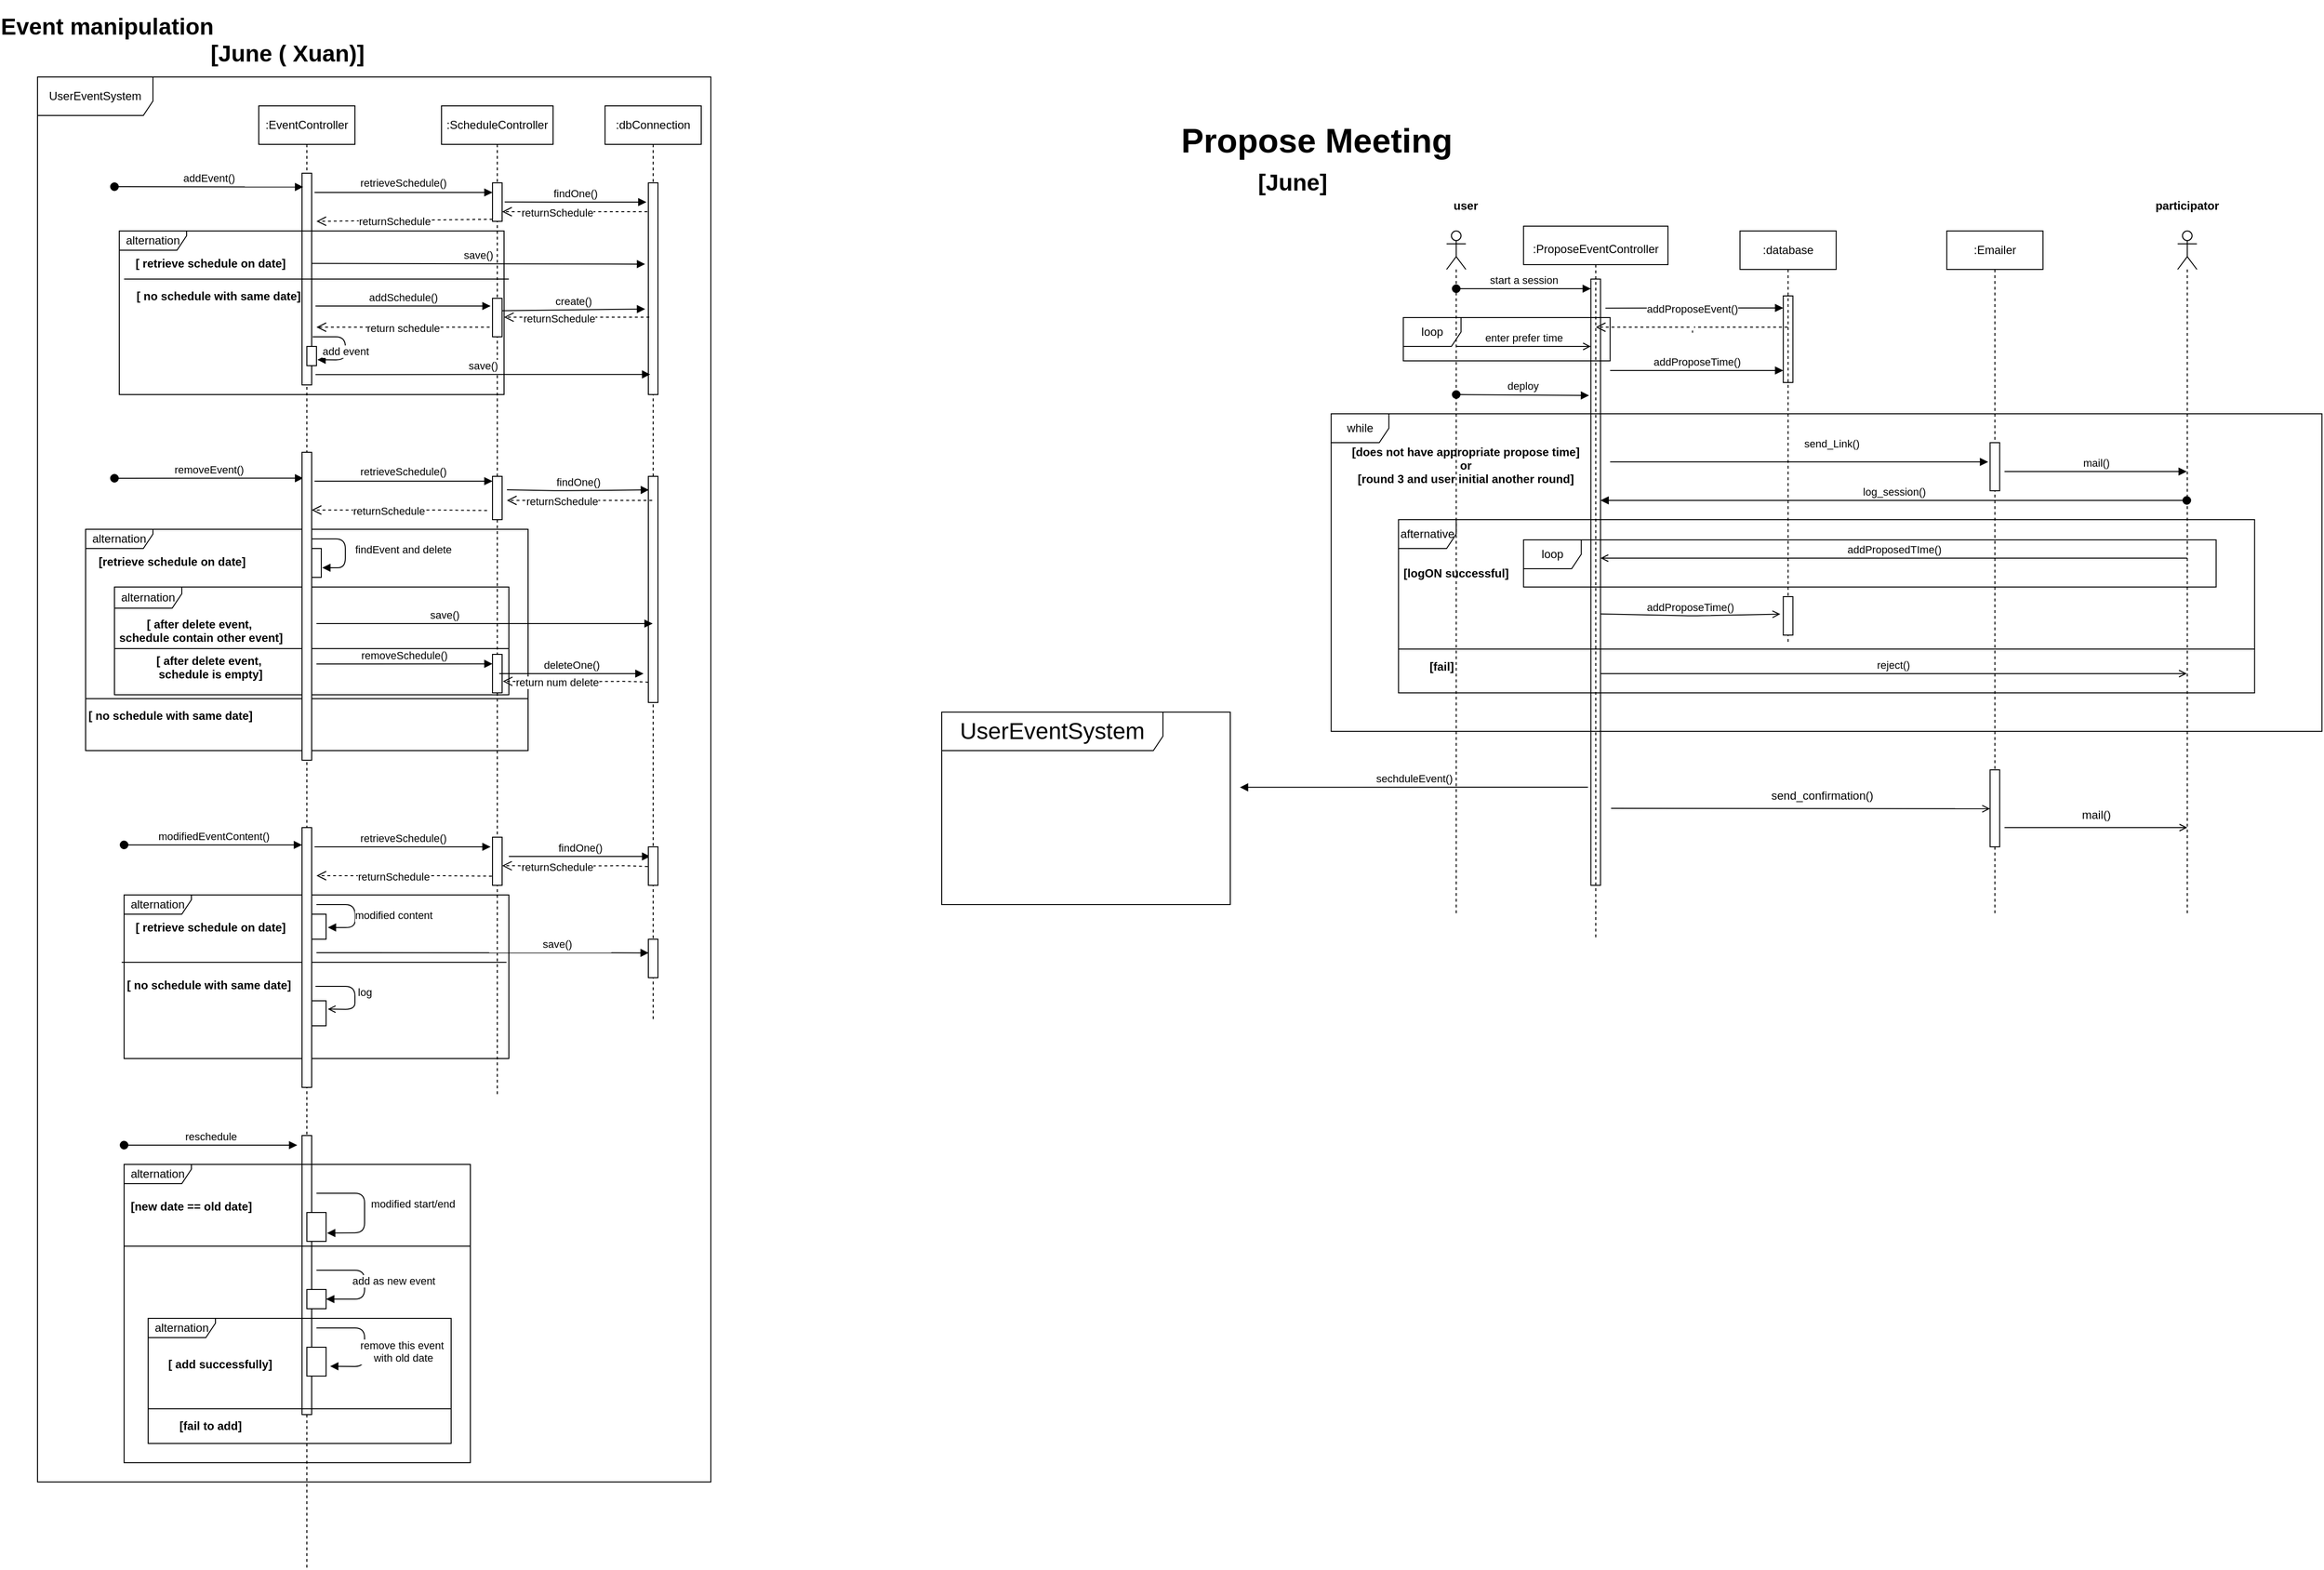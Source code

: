<mxfile version="14.9.8" type="device"><diagram id="vRYaawnqpa-Ab2CAVVtq" name="Page-1"><mxGraphModel dx="5256" dy="2560" grid="1" gridSize="10" guides="1" tooltips="1" connect="1" arrows="1" fold="1" page="1" pageScale="1" pageWidth="827" pageHeight="1169" math="0" shadow="0"><root><mxCell id="0"/><mxCell id="1" parent="0"/><mxCell id="K8rCvml9D4n6oPKHX0LT-89" value="" style="html=1;points=[];perimeter=orthogonalPerimeter;" vertex="1" parent="1"><mxGeometry x="1344.86" y="300" width="10" height="630" as="geometry"/></mxCell><mxCell id="K8rCvml9D4n6oPKHX0LT-7" value="alternation&lt;br&gt;" style="shape=umlFrame;whiteSpace=wrap;html=1;width=70;height=20;" vertex="1" parent="1"><mxGeometry x="-220" y="560" width="460" height="230" as="geometry"/></mxCell><mxCell id="K8rCvml9D4n6oPKHX0LT-93" value="loop" style="shape=umlFrame;whiteSpace=wrap;html=1;" vertex="1" parent="1"><mxGeometry x="1149.86" y="340" width="215" height="45" as="geometry"/></mxCell><mxCell id="K8rCvml9D4n6oPKHX0LT-11" value="alternation" style="shape=umlFrame;whiteSpace=wrap;html=1;width=70;height=22;" vertex="1" parent="1"><mxGeometry x="-190" y="620" width="410" height="112" as="geometry"/></mxCell><mxCell id="IyVmmObM457W0tRYh4Nv-1" value=":EventController" style="shape=umlLifeline;perimeter=lifelinePerimeter;whiteSpace=wrap;html=1;container=0;collapsible=0;recursiveResize=0;outlineConnect=0;" parent="1" vertex="1"><mxGeometry x="-40" y="120" width="100" height="1520" as="geometry"/></mxCell><mxCell id="IyVmmObM457W0tRYh4Nv-6" value="" style="html=1;points=[];perimeter=orthogonalPerimeter;" parent="1" vertex="1"><mxGeometry x="5" y="190" width="10" height="220" as="geometry"/></mxCell><mxCell id="K8rCvml9D4n6oPKHX0LT-31" value="alternation&lt;br&gt;" style="shape=umlFrame;whiteSpace=wrap;html=1;width=70;height=20;" vertex="1" parent="1"><mxGeometry x="-180" y="940" width="400" height="170" as="geometry"/></mxCell><mxCell id="K8rCvml9D4n6oPKHX0LT-67" value="UserEventSystem" style="shape=umlFrame;whiteSpace=wrap;html=1;width=120;height=40;" vertex="1" parent="1"><mxGeometry x="-270" y="90" width="700" height="1460" as="geometry"/></mxCell><mxCell id="IyVmmObM457W0tRYh4Nv-14" value="alternation&lt;br&gt;" style="shape=umlFrame;whiteSpace=wrap;html=1;width=70;height=20;" parent="1" vertex="1"><mxGeometry x="-185" y="250" width="400" height="170" as="geometry"/></mxCell><mxCell id="IyVmmObM457W0tRYh4Nv-2" value=":ScheduleController" style="shape=umlLifeline;perimeter=lifelinePerimeter;whiteSpace=wrap;html=1;container=1;collapsible=0;recursiveResize=0;outlineConnect=0;" parent="1" vertex="1"><mxGeometry x="150" y="120" width="116" height="1030" as="geometry"/></mxCell><mxCell id="IyVmmObM457W0tRYh4Nv-9" value="" style="html=1;points=[];perimeter=orthogonalPerimeter;" parent="IyVmmObM457W0tRYh4Nv-2" vertex="1"><mxGeometry x="53" y="80" width="10" height="40" as="geometry"/></mxCell><mxCell id="K8rCvml9D4n6oPKHX0LT-4" value="" style="html=1;points=[];perimeter=orthogonalPerimeter;" vertex="1" parent="IyVmmObM457W0tRYh4Nv-2"><mxGeometry x="53" y="385" width="10" height="45" as="geometry"/></mxCell><mxCell id="K8rCvml9D4n6oPKHX0LT-20" value="" style="html=1;points=[];perimeter=orthogonalPerimeter;" vertex="1" parent="IyVmmObM457W0tRYh4Nv-2"><mxGeometry x="53" y="570" width="10" height="40" as="geometry"/></mxCell><mxCell id="K8rCvml9D4n6oPKHX0LT-27" value="" style="html=1;points=[];perimeter=orthogonalPerimeter;" vertex="1" parent="IyVmmObM457W0tRYh4Nv-2"><mxGeometry x="53" y="760" width="10" height="50" as="geometry"/></mxCell><mxCell id="IyVmmObM457W0tRYh4Nv-3" value=":dbConnection" style="shape=umlLifeline;perimeter=lifelinePerimeter;whiteSpace=wrap;html=1;container=1;collapsible=0;recursiveResize=0;outlineConnect=0;" parent="1" vertex="1"><mxGeometry x="320" y="120" width="100" height="950" as="geometry"/></mxCell><mxCell id="IyVmmObM457W0tRYh4Nv-11" value="" style="html=1;points=[];perimeter=orthogonalPerimeter;" parent="IyVmmObM457W0tRYh4Nv-3" vertex="1"><mxGeometry x="45" y="80" width="10" height="220" as="geometry"/></mxCell><mxCell id="K8rCvml9D4n6oPKHX0LT-5" value="" style="html=1;points=[];perimeter=orthogonalPerimeter;" vertex="1" parent="IyVmmObM457W0tRYh4Nv-3"><mxGeometry x="45" y="385" width="10" height="235" as="geometry"/></mxCell><mxCell id="IyVmmObM457W0tRYh4Nv-5" value="addEvent()" style="html=1;verticalAlign=bottom;startArrow=oval;startFill=1;endArrow=block;startSize=8;entryX=0.12;entryY=0.065;entryDx=0;entryDy=0;entryPerimeter=0;" parent="1" target="IyVmmObM457W0tRYh4Nv-6" edge="1"><mxGeometry width="60" relative="1" as="geometry"><mxPoint x="-190" y="204" as="sourcePoint"/><mxPoint y="200" as="targetPoint"/></mxGeometry></mxCell><mxCell id="IyVmmObM457W0tRYh4Nv-7" value="" style="html=1;verticalAlign=bottom;endArrow=block;" parent="1" target="IyVmmObM457W0tRYh4Nv-9" edge="1"><mxGeometry width="80" relative="1" as="geometry"><mxPoint x="18" y="210" as="sourcePoint"/><mxPoint x="170" y="220" as="targetPoint"/><Array as="points"><mxPoint x="90" y="210"/><mxPoint x="120" y="210"/></Array></mxGeometry></mxCell><mxCell id="IyVmmObM457W0tRYh4Nv-8" value="retrieveSchedule()" style="edgeLabel;html=1;align=center;verticalAlign=middle;resizable=0;points=[];" parent="IyVmmObM457W0tRYh4Nv-7" vertex="1" connectable="0"><mxGeometry x="-0.273" y="1" relative="1" as="geometry"><mxPoint x="25" y="-9" as="offset"/></mxGeometry></mxCell><mxCell id="IyVmmObM457W0tRYh4Nv-10" value="findOne()" style="html=1;verticalAlign=bottom;endArrow=block;exitX=1.267;exitY=0.496;exitDx=0;exitDy=0;exitPerimeter=0;" parent="1" source="IyVmmObM457W0tRYh4Nv-9" edge="1"><mxGeometry width="80" relative="1" as="geometry"><mxPoint x="220" y="230" as="sourcePoint"/><mxPoint x="363" y="220" as="targetPoint"/><Array as="points"><mxPoint x="280" y="220"/></Array></mxGeometry></mxCell><mxCell id="Vuwj4JX360eJa5Unapso-1" value="" style="line;strokeWidth=1;fillColor=none;align=left;verticalAlign=middle;spacingTop=-1;spacingLeft=3;spacingRight=3;rotatable=0;labelPosition=right;points=[];portConstraint=eastwest;" parent="1" vertex="1"><mxGeometry x="-180" y="296" width="400" height="8" as="geometry"/></mxCell><mxCell id="Vuwj4JX360eJa5Unapso-2" value="[ retrieve schedule on date]" style="text;align=center;fontStyle=1;verticalAlign=middle;spacingLeft=3;spacingRight=3;strokeColor=none;rotatable=0;points=[[0,0.5],[1,0.5]];portConstraint=eastwest;" parent="1" vertex="1"><mxGeometry x="-130" y="270" width="80" height="26" as="geometry"/></mxCell><mxCell id="Vuwj4JX360eJa5Unapso-3" value="[ no schedule with same date] " style="text;align=center;fontStyle=1;verticalAlign=middle;spacingLeft=3;spacingRight=3;strokeColor=none;rotatable=0;points=[[0,0.5],[1,0.5]];portConstraint=eastwest;" parent="1" vertex="1"><mxGeometry x="-120" y="304" width="80" height="26" as="geometry"/></mxCell><mxCell id="Vuwj4JX360eJa5Unapso-5" value="save()" style="html=1;verticalAlign=bottom;endArrow=block;exitX=1;exitY=0.426;exitDx=0;exitDy=0;exitPerimeter=0;entryX=-0.333;entryY=0.384;entryDx=0;entryDy=0;entryPerimeter=0;" parent="1" edge="1" target="IyVmmObM457W0tRYh4Nv-11" source="IyVmmObM457W0tRYh4Nv-6"><mxGeometry width="80" relative="1" as="geometry"><mxPoint x="213" y="281" as="sourcePoint"/><mxPoint x="360" y="280" as="targetPoint"/></mxGeometry></mxCell><mxCell id="Vuwj4JX360eJa5Unapso-9" value="create()" style="html=1;verticalAlign=bottom;endArrow=block;exitX=1.04;exitY=0.323;exitDx=0;exitDy=0;exitPerimeter=0;entryX=-0.333;entryY=0.596;entryDx=0;entryDy=0;entryPerimeter=0;" parent="1" edge="1" target="IyVmmObM457W0tRYh4Nv-11" source="K8rCvml9D4n6oPKHX0LT-68"><mxGeometry width="80" relative="1" as="geometry"><mxPoint x="230" y="340" as="sourcePoint"/><mxPoint x="362" y="340" as="targetPoint"/></mxGeometry></mxCell><mxCell id="Vuwj4JX360eJa5Unapso-11" value="add event" style="html=1;verticalAlign=bottom;endArrow=block;entryX=1.1;entryY=0.692;entryDx=0;entryDy=0;entryPerimeter=0;" parent="1" edge="1" target="K8rCvml9D4n6oPKHX0LT-70"><mxGeometry x="0.33" width="80" relative="1" as="geometry"><mxPoint x="16" y="360" as="sourcePoint"/><mxPoint x="200" y="370" as="targetPoint"/><mxPoint as="offset"/><Array as="points"><mxPoint x="50" y="360"/><mxPoint x="50" y="384"/></Array></mxGeometry></mxCell><mxCell id="Vuwj4JX360eJa5Unapso-12" value="save()" style="html=1;verticalAlign=bottom;endArrow=block;entryX=0.2;entryY=0.905;entryDx=0;entryDy=0;entryPerimeter=0;exitX=1.4;exitY=0.951;exitDx=0;exitDy=0;exitPerimeter=0;" parent="1" target="IyVmmObM457W0tRYh4Nv-11" edge="1" source="IyVmmObM457W0tRYh4Nv-6"><mxGeometry width="80" relative="1" as="geometry"><mxPoint x="220" y="381" as="sourcePoint"/><mxPoint x="360" y="380" as="targetPoint"/></mxGeometry></mxCell><mxCell id="K8rCvml9D4n6oPKHX0LT-1" value="removeEvent()" style="html=1;verticalAlign=bottom;startArrow=oval;startFill=1;endArrow=block;startSize=8;entryX=0.12;entryY=0.084;entryDx=0;entryDy=0;entryPerimeter=0;" edge="1" parent="1" target="K8rCvml9D4n6oPKHX0LT-2"><mxGeometry width="60" relative="1" as="geometry"><mxPoint x="-190" y="507" as="sourcePoint"/><mxPoint x="-20" y="500" as="targetPoint"/></mxGeometry></mxCell><mxCell id="K8rCvml9D4n6oPKHX0LT-6" value="findOne()" style="html=1;verticalAlign=bottom;endArrow=block;entryX=0.067;entryY=0.06;entryDx=0;entryDy=0;entryPerimeter=0;" edge="1" parent="1" target="K8rCvml9D4n6oPKHX0LT-5"><mxGeometry width="80" relative="1" as="geometry"><mxPoint x="218" y="519" as="sourcePoint"/><mxPoint x="363" y="523" as="targetPoint"/><Array as="points"><mxPoint x="270" y="520"/></Array></mxGeometry></mxCell><mxCell id="K8rCvml9D4n6oPKHX0LT-8" value="" style="line;strokeWidth=1;fillColor=none;align=left;verticalAlign=middle;spacingTop=-1;spacingLeft=3;spacingRight=3;rotatable=0;labelPosition=right;points=[];portConstraint=eastwest;" vertex="1" parent="1"><mxGeometry x="-220" y="732" width="460" height="8" as="geometry"/></mxCell><mxCell id="K8rCvml9D4n6oPKHX0LT-9" value="[retrieve schedule on date]" style="text;align=center;fontStyle=1;verticalAlign=middle;spacingLeft=3;spacingRight=3;strokeColor=none;rotatable=0;points=[[0,0.5],[1,0.5]];portConstraint=eastwest;" vertex="1" parent="1"><mxGeometry x="-170" y="580" width="80" height="26" as="geometry"/></mxCell><mxCell id="K8rCvml9D4n6oPKHX0LT-10" value="[ no schedule with same date] " style="text;align=center;fontStyle=1;verticalAlign=middle;spacingLeft=3;spacingRight=3;strokeColor=none;rotatable=0;points=[[0,0.5],[1,0.5]];portConstraint=eastwest;" vertex="1" parent="1"><mxGeometry x="-170" y="740" width="80" height="26" as="geometry"/></mxCell><mxCell id="K8rCvml9D4n6oPKHX0LT-3" value="retrieveSchedule()" style="html=1;verticalAlign=bottom;endArrow=block;" edge="1" parent="1"><mxGeometry width="80" relative="1" as="geometry"><mxPoint x="18" y="890" as="sourcePoint"/><mxPoint x="201" y="890" as="targetPoint"/></mxGeometry></mxCell><mxCell id="K8rCvml9D4n6oPKHX0LT-12" value="" style="line;strokeWidth=1;fillColor=none;align=left;verticalAlign=middle;spacingTop=-1;spacingLeft=3;spacingRight=3;rotatable=0;labelPosition=right;points=[];portConstraint=eastwest;" vertex="1" parent="1"><mxGeometry x="-190" y="680" width="410" height="8" as="geometry"/></mxCell><mxCell id="K8rCvml9D4n6oPKHX0LT-13" value="[ after delete event, &#10;schedule contain other event]" style="text;align=center;fontStyle=1;verticalAlign=middle;spacingLeft=3;spacingRight=3;strokeColor=none;rotatable=0;points=[[0,0.5],[1,0.5]];portConstraint=eastwest;" vertex="1" parent="1"><mxGeometry x="-140" y="650" width="80" height="30" as="geometry"/></mxCell><mxCell id="K8rCvml9D4n6oPKHX0LT-15" value="" style="html=1;points=[];perimeter=orthogonalPerimeter;" vertex="1" parent="1"><mxGeometry x="10" y="580" width="15" height="30" as="geometry"/></mxCell><mxCell id="K8rCvml9D4n6oPKHX0LT-16" value="findEvent and delete" style="html=1;verticalAlign=bottom;endArrow=block;" edge="1" parent="1"><mxGeometry x="0.277" y="60" width="80" relative="1" as="geometry"><mxPoint x="10" y="570" as="sourcePoint"/><mxPoint x="26" y="600" as="targetPoint"/><Array as="points"><mxPoint x="50" y="570"/><mxPoint x="50" y="600"/></Array><mxPoint as="offset"/></mxGeometry></mxCell><mxCell id="K8rCvml9D4n6oPKHX0LT-19" value="save()" style="html=1;verticalAlign=bottom;endArrow=block;" edge="1" parent="1" target="IyVmmObM457W0tRYh4Nv-3"><mxGeometry x="-0.242" width="80" relative="1" as="geometry"><mxPoint x="20" y="658" as="sourcePoint"/><mxPoint x="100" y="660" as="targetPoint"/><mxPoint as="offset"/></mxGeometry></mxCell><mxCell id="K8rCvml9D4n6oPKHX0LT-21" value="[ after delete event, &#10;schedule is empty]" style="text;align=center;fontStyle=1;verticalAlign=middle;spacingLeft=3;spacingRight=3;strokeColor=none;rotatable=0;points=[[0,0.5],[1,0.5]];portConstraint=eastwest;" vertex="1" parent="1"><mxGeometry x="-130" y="688" width="80" height="30" as="geometry"/></mxCell><mxCell id="K8rCvml9D4n6oPKHX0LT-22" value="removeSchedule()" style="html=1;verticalAlign=bottom;endArrow=block;entryX=0;entryY=0.246;entryDx=0;entryDy=0;entryPerimeter=0;" edge="1" parent="1" target="K8rCvml9D4n6oPKHX0LT-20"><mxGeometry width="80" relative="1" as="geometry"><mxPoint x="20" y="700" as="sourcePoint"/><mxPoint x="190" y="700" as="targetPoint"/><Array as="points"><mxPoint x="50" y="700"/></Array></mxGeometry></mxCell><mxCell id="K8rCvml9D4n6oPKHX0LT-24" value="deleteOne()" style="html=1;verticalAlign=bottom;endArrow=block;" edge="1" parent="1"><mxGeometry width="80" relative="1" as="geometry"><mxPoint x="210" y="710" as="sourcePoint"/><mxPoint x="360" y="710" as="targetPoint"/></mxGeometry></mxCell><mxCell id="K8rCvml9D4n6oPKHX0LT-26" value="modifiedEventContent()" style="html=1;verticalAlign=bottom;startArrow=oval;startFill=1;endArrow=block;startSize=8;" edge="1" parent="1"><mxGeometry width="60" relative="1" as="geometry"><mxPoint x="-180" y="888" as="sourcePoint"/><mxPoint x="5" y="888" as="targetPoint"/></mxGeometry></mxCell><mxCell id="K8rCvml9D4n6oPKHX0LT-30" value="findOne()" style="html=1;verticalAlign=bottom;endArrow=block;" edge="1" parent="1"><mxGeometry width="80" relative="1" as="geometry"><mxPoint x="220" y="900" as="sourcePoint"/><mxPoint x="367" y="900" as="targetPoint"/></mxGeometry></mxCell><mxCell id="K8rCvml9D4n6oPKHX0LT-33" value="[ retrieve schedule on date]" style="text;align=center;fontStyle=1;verticalAlign=middle;spacingLeft=3;spacingRight=3;strokeColor=none;rotatable=0;points=[[0,0.5],[1,0.5]];portConstraint=eastwest;" vertex="1" parent="1"><mxGeometry x="-130" y="960" width="80" height="26" as="geometry"/></mxCell><mxCell id="K8rCvml9D4n6oPKHX0LT-35" value="[ no schedule with same date] " style="text;align=center;fontStyle=1;verticalAlign=middle;spacingLeft=3;spacingRight=3;strokeColor=none;rotatable=0;points=[[0,0.5],[1,0.5]];portConstraint=eastwest;" vertex="1" parent="1"><mxGeometry x="-130" y="1020" width="80" height="26" as="geometry"/></mxCell><mxCell id="K8rCvml9D4n6oPKHX0LT-36" value="" style="line;strokeWidth=1;fillColor=none;align=left;verticalAlign=middle;spacingTop=-1;spacingLeft=3;spacingRight=3;rotatable=0;labelPosition=right;points=[];portConstraint=eastwest;" vertex="1" parent="1"><mxGeometry x="-182.5" y="1006" width="400" height="8" as="geometry"/></mxCell><mxCell id="K8rCvml9D4n6oPKHX0LT-37" value="" style="html=1;points=[];perimeter=orthogonalPerimeter;" vertex="1" parent="1"><mxGeometry x="10" y="960" width="20" height="26" as="geometry"/></mxCell><mxCell id="K8rCvml9D4n6oPKHX0LT-38" value="modified content" style="html=1;verticalAlign=bottom;endArrow=block;entryX=1.09;entryY=0.531;entryDx=0;entryDy=0;entryPerimeter=0;" edge="1" parent="1" target="K8rCvml9D4n6oPKHX0LT-37"><mxGeometry x="0.301" y="40" width="80" relative="1" as="geometry"><mxPoint x="20" y="950" as="sourcePoint"/><mxPoint x="70" y="960" as="targetPoint"/><Array as="points"><mxPoint x="60" y="950"/><mxPoint x="60" y="974"/></Array><mxPoint as="offset"/></mxGeometry></mxCell><mxCell id="K8rCvml9D4n6oPKHX0LT-39" value="" style="html=1;points=[];perimeter=orthogonalPerimeter;" vertex="1" parent="1"><mxGeometry x="365" y="890" width="10" height="40" as="geometry"/></mxCell><mxCell id="K8rCvml9D4n6oPKHX0LT-40" value="save()" style="html=1;verticalAlign=bottom;endArrow=block;entryX=0.04;entryY=0.355;entryDx=0;entryDy=0;entryPerimeter=0;" edge="1" parent="1" target="K8rCvml9D4n6oPKHX0LT-41"><mxGeometry x="0.448" width="80" relative="1" as="geometry"><mxPoint x="20" y="1000" as="sourcePoint"/><mxPoint x="360" y="1000" as="targetPoint"/><mxPoint as="offset"/></mxGeometry></mxCell><mxCell id="K8rCvml9D4n6oPKHX0LT-41" value="" style="html=1;points=[];perimeter=orthogonalPerimeter;" vertex="1" parent="1"><mxGeometry x="365" y="986" width="10" height="40" as="geometry"/></mxCell><mxCell id="K8rCvml9D4n6oPKHX0LT-42" value="" style="html=1;points=[];perimeter=orthogonalPerimeter;" vertex="1" parent="1"><mxGeometry x="10" y="1050" width="20" height="26" as="geometry"/></mxCell><mxCell id="K8rCvml9D4n6oPKHX0LT-45" value="log" style="html=1;verticalAlign=bottom;endArrow=open;entryX=1.09;entryY=0.331;entryDx=0;entryDy=0;entryPerimeter=0;endFill=0;" edge="1" parent="1" target="K8rCvml9D4n6oPKHX0LT-42"><mxGeometry x="0.202" y="10" width="80" relative="1" as="geometry"><mxPoint x="19" y="1035" as="sourcePoint"/><mxPoint x="41.8" y="983.806" as="targetPoint"/><Array as="points"><mxPoint x="60" y="1035"/><mxPoint x="60" y="1059"/></Array><mxPoint as="offset"/></mxGeometry></mxCell><mxCell id="Vuwj4JX360eJa5Unapso-8" value="addSchedule()" style="html=1;verticalAlign=bottom;endArrow=block;" parent="1" edge="1"><mxGeometry x="-40" y="120" width="80" as="geometry"><mxPoint x="19" y="328" as="sourcePoint"/><mxPoint x="201" y="328" as="targetPoint"/></mxGeometry></mxCell><mxCell id="K8rCvml9D4n6oPKHX0LT-2" value="" style="html=1;points=[];perimeter=orthogonalPerimeter;" vertex="1" parent="1"><mxGeometry x="5" y="480" width="10" height="320" as="geometry"/></mxCell><mxCell id="K8rCvml9D4n6oPKHX0LT-25" value="" style="html=1;points=[];perimeter=orthogonalPerimeter;" vertex="1" parent="1"><mxGeometry x="5" y="870" width="10" height="270" as="geometry"/></mxCell><mxCell id="K8rCvml9D4n6oPKHX0LT-48" value="reschedule" style="html=1;verticalAlign=bottom;startArrow=oval;startFill=1;endArrow=block;startSize=8;" edge="1" parent="1"><mxGeometry width="60" relative="1" as="geometry"><mxPoint x="-180" y="1200" as="sourcePoint"/><mxPoint y="1200" as="targetPoint"/></mxGeometry></mxCell><mxCell id="K8rCvml9D4n6oPKHX0LT-49" value="" style="html=1;points=[];perimeter=orthogonalPerimeter;" vertex="1" parent="1"><mxGeometry x="5" y="1190" width="10" height="290" as="geometry"/></mxCell><mxCell id="K8rCvml9D4n6oPKHX0LT-50" value="alternation&lt;br&gt;" style="shape=umlFrame;whiteSpace=wrap;html=1;width=70;height=20;" vertex="1" parent="1"><mxGeometry x="-180" y="1220" width="360" height="310" as="geometry"/></mxCell><mxCell id="K8rCvml9D4n6oPKHX0LT-51" value="[new date == old date]" style="text;align=center;fontStyle=1;verticalAlign=middle;spacingLeft=3;spacingRight=3;strokeColor=none;rotatable=0;points=[[0,0.5],[1,0.5]];portConstraint=eastwest;" vertex="1" parent="1"><mxGeometry x="-150" y="1250" width="80" height="26" as="geometry"/></mxCell><mxCell id="K8rCvml9D4n6oPKHX0LT-52" value="" style="line;strokeWidth=1;fillColor=none;align=left;verticalAlign=middle;spacingTop=-1;spacingLeft=3;spacingRight=3;rotatable=0;labelPosition=right;points=[];portConstraint=eastwest;" vertex="1" parent="1"><mxGeometry x="-180" y="1301" width="360" height="8" as="geometry"/></mxCell><mxCell id="K8rCvml9D4n6oPKHX0LT-53" value="" style="html=1;points=[];perimeter=orthogonalPerimeter;" vertex="1" parent="1"><mxGeometry x="10" y="1270" width="20" height="30" as="geometry"/></mxCell><mxCell id="K8rCvml9D4n6oPKHX0LT-54" value="modified start/end" style="html=1;verticalAlign=bottom;endArrow=block;entryX=1.05;entryY=0.713;entryDx=0;entryDy=0;entryPerimeter=0;" edge="1" parent="1" target="K8rCvml9D4n6oPKHX0LT-53"><mxGeometry x="0.077" y="50" width="80" relative="1" as="geometry"><mxPoint x="20" y="1250" as="sourcePoint"/><mxPoint x="100" y="1250" as="targetPoint"/><Array as="points"><mxPoint x="70" y="1250"/><mxPoint x="70" y="1291"/></Array><mxPoint as="offset"/></mxGeometry></mxCell><mxCell id="K8rCvml9D4n6oPKHX0LT-55" value="" style="html=1;points=[];perimeter=orthogonalPerimeter;" vertex="1" parent="1"><mxGeometry x="10" y="1350" width="20" height="20" as="geometry"/></mxCell><mxCell id="K8rCvml9D4n6oPKHX0LT-56" value="add as new event" style="html=1;verticalAlign=bottom;endArrow=block;entryX=1;entryY=0.5;entryDx=0;entryDy=0;entryPerimeter=0;" edge="1" parent="1" target="K8rCvml9D4n6oPKHX0LT-55"><mxGeometry x="0.167" y="30" width="80" relative="1" as="geometry"><mxPoint x="20" y="1330" as="sourcePoint"/><mxPoint x="100" y="1330" as="targetPoint"/><Array as="points"><mxPoint x="70" y="1330"/><mxPoint x="70" y="1360"/></Array><mxPoint as="offset"/></mxGeometry></mxCell><mxCell id="K8rCvml9D4n6oPKHX0LT-57" value="alternation" style="shape=umlFrame;whiteSpace=wrap;html=1;width=70;height=20;" vertex="1" parent="1"><mxGeometry x="-155" y="1380" width="315" height="130" as="geometry"/></mxCell><mxCell id="K8rCvml9D4n6oPKHX0LT-58" value="" style="html=1;points=[];perimeter=orthogonalPerimeter;" vertex="1" parent="1"><mxGeometry x="10" y="1410" width="20" height="30" as="geometry"/></mxCell><mxCell id="K8rCvml9D4n6oPKHX0LT-59" value="remove this event&amp;nbsp;&lt;br&gt;with old date" style="html=1;verticalAlign=bottom;endArrow=block;entryX=1.21;entryY=0.66;entryDx=0;entryDy=0;entryPerimeter=0;" edge="1" parent="1" target="K8rCvml9D4n6oPKHX0LT-58"><mxGeometry x="0.428" y="40" width="80" relative="1" as="geometry"><mxPoint x="20" y="1390" as="sourcePoint"/><mxPoint x="100" y="1390" as="targetPoint"/><Array as="points"><mxPoint x="70" y="1390"/><mxPoint x="70" y="1430"/></Array><mxPoint x="40" y="-40" as="offset"/></mxGeometry></mxCell><mxCell id="K8rCvml9D4n6oPKHX0LT-63" value="" style="line;strokeWidth=1;fillColor=none;align=left;verticalAlign=middle;spacingTop=-1;spacingLeft=3;spacingRight=3;rotatable=0;labelPosition=right;points=[];portConstraint=eastwest;" vertex="1" parent="1"><mxGeometry x="-155" y="1470" width="315" height="8" as="geometry"/></mxCell><mxCell id="K8rCvml9D4n6oPKHX0LT-65" value="[ add successfully]" style="text;align=center;fontStyle=1;verticalAlign=middle;spacingLeft=3;spacingRight=3;strokeColor=none;rotatable=0;points=[[0,0.5],[1,0.5]];portConstraint=eastwest;" vertex="1" parent="1"><mxGeometry x="-120" y="1414" width="80" height="26" as="geometry"/></mxCell><mxCell id="K8rCvml9D4n6oPKHX0LT-66" value="[fail to add]" style="text;align=center;fontStyle=1;verticalAlign=middle;spacingLeft=3;spacingRight=3;strokeColor=none;rotatable=0;points=[[0,0.5],[1,0.5]];portConstraint=eastwest;" vertex="1" parent="1"><mxGeometry x="-130" y="1478" width="80" height="26" as="geometry"/></mxCell><mxCell id="K8rCvml9D4n6oPKHX0LT-68" value="" style="html=1;points=[];perimeter=orthogonalPerimeter;" vertex="1" parent="1"><mxGeometry x="203" y="320" width="10" height="40" as="geometry"/></mxCell><mxCell id="K8rCvml9D4n6oPKHX0LT-69" value="returnSchedule" style="html=1;verticalAlign=bottom;endArrow=open;dashed=1;endSize=8;exitX=0;exitY=0.946;exitDx=0;exitDy=0;exitPerimeter=0;" edge="1" parent="1" source="IyVmmObM457W0tRYh4Nv-9"><mxGeometry x="0.122" y="10" relative="1" as="geometry"><mxPoint x="100" y="230" as="sourcePoint"/><mxPoint x="20" y="240" as="targetPoint"/><mxPoint as="offset"/></mxGeometry></mxCell><mxCell id="K8rCvml9D4n6oPKHX0LT-70" value="" style="html=1;points=[];perimeter=orthogonalPerimeter;" vertex="1" parent="1"><mxGeometry x="10" y="370" width="10" height="20" as="geometry"/></mxCell><mxCell id="K8rCvml9D4n6oPKHX0LT-72" value="return schedule" style="html=1;verticalAlign=bottom;endArrow=open;dashed=1;endSize=8;" edge="1" parent="1"><mxGeometry y="10" relative="1" as="geometry"><mxPoint x="200" y="350" as="sourcePoint"/><mxPoint x="20" y="350" as="targetPoint"/><mxPoint as="offset"/></mxGeometry></mxCell><mxCell id="K8rCvml9D4n6oPKHX0LT-73" value="" style="html=1;verticalAlign=bottom;endArrow=block;" edge="1" parent="1"><mxGeometry width="80" relative="1" as="geometry"><mxPoint x="18" y="510" as="sourcePoint"/><mxPoint x="203" y="510" as="targetPoint"/><Array as="points"/></mxGeometry></mxCell><mxCell id="K8rCvml9D4n6oPKHX0LT-74" value="retrieveSchedule()" style="edgeLabel;html=1;align=center;verticalAlign=middle;resizable=0;points=[];" vertex="1" connectable="0" parent="K8rCvml9D4n6oPKHX0LT-73"><mxGeometry x="-0.273" y="1" relative="1" as="geometry"><mxPoint x="25" y="-9" as="offset"/></mxGeometry></mxCell><mxCell id="K8rCvml9D4n6oPKHX0LT-75" value="returnSchedule" style="html=1;verticalAlign=bottom;endArrow=open;dashed=1;endSize=8;exitX=-0.067;exitY=0.683;exitDx=0;exitDy=0;exitPerimeter=0;" edge="1" parent="1"><mxGeometry x="0.122" y="10" relative="1" as="geometry"><mxPoint x="197.33" y="540.49" as="sourcePoint"/><mxPoint x="15.0" y="540.0" as="targetPoint"/><Array as="points"><mxPoint x="145" y="540"/></Array><mxPoint as="offset"/></mxGeometry></mxCell><mxCell id="K8rCvml9D4n6oPKHX0LT-76" value="returnSchedule" style="html=1;verticalAlign=bottom;endArrow=open;dashed=1;endSize=8;exitX=-0.067;exitY=0.683;exitDx=0;exitDy=0;exitPerimeter=0;" edge="1" parent="1"><mxGeometry x="0.122" y="10" relative="1" as="geometry"><mxPoint x="202.33" y="920.49" as="sourcePoint"/><mxPoint x="20.0" y="920" as="targetPoint"/><Array as="points"><mxPoint x="150" y="920"/></Array><mxPoint as="offset"/></mxGeometry></mxCell><mxCell id="K8rCvml9D4n6oPKHX0LT-78" value="returnSchedule" style="html=1;verticalAlign=bottom;endArrow=open;dashed=1;endSize=8;exitX=-0.067;exitY=0.513;exitDx=0;exitDy=0;exitPerimeter=0;" edge="1" parent="1" source="K8rCvml9D4n6oPKHX0LT-39"><mxGeometry x="0.246" y="10" relative="1" as="geometry"><mxPoint x="360" y="910" as="sourcePoint"/><mxPoint x="213" y="909.58" as="targetPoint"/><Array as="points"><mxPoint x="343" y="909.58"/><mxPoint x="280" y="910"/></Array><mxPoint as="offset"/></mxGeometry></mxCell><mxCell id="K8rCvml9D4n6oPKHX0LT-79" value="returnSchedule" style="html=1;verticalAlign=bottom;endArrow=open;dashed=1;endSize=8;" edge="1" parent="1"><mxGeometry x="0.246" y="10" relative="1" as="geometry"><mxPoint x="369" y="530" as="sourcePoint"/><mxPoint x="218" y="530" as="targetPoint"/><Array as="points"><mxPoint x="285" y="530"/></Array><mxPoint as="offset"/></mxGeometry></mxCell><mxCell id="K8rCvml9D4n6oPKHX0LT-81" value="returnSchedule" style="html=1;verticalAlign=bottom;endArrow=open;dashed=1;endSize=8;" edge="1" parent="1"><mxGeometry x="0.246" y="10" relative="1" as="geometry"><mxPoint x="364" y="230" as="sourcePoint"/><mxPoint x="213" y="230" as="targetPoint"/><Array as="points"><mxPoint x="280" y="230"/></Array><mxPoint as="offset"/></mxGeometry></mxCell><mxCell id="K8rCvml9D4n6oPKHX0LT-82" value="returnSchedule" style="html=1;verticalAlign=bottom;endArrow=open;dashed=1;endSize=8;" edge="1" parent="1"><mxGeometry x="0.246" y="10" relative="1" as="geometry"><mxPoint x="366" y="339.58" as="sourcePoint"/><mxPoint x="215" y="339.58" as="targetPoint"/><Array as="points"><mxPoint x="282" y="339.58"/></Array><mxPoint as="offset"/></mxGeometry></mxCell><mxCell id="K8rCvml9D4n6oPKHX0LT-83" value="return num delete" style="html=1;verticalAlign=bottom;endArrow=open;dashed=1;endSize=8;exitX=-0.067;exitY=0.513;exitDx=0;exitDy=0;exitPerimeter=0;" edge="1" parent="1"><mxGeometry x="0.246" y="10" relative="1" as="geometry"><mxPoint x="365.0" y="718.94" as="sourcePoint"/><mxPoint x="213.67" y="718.0" as="targetPoint"/><Array as="points"><mxPoint x="343.67" y="718"/><mxPoint x="280.67" y="718.42"/></Array><mxPoint as="offset"/></mxGeometry></mxCell><mxCell id="K8rCvml9D4n6oPKHX0LT-84" value="Event manipulation" style="text;align=center;fontStyle=1;verticalAlign=middle;spacingLeft=3;spacingRight=3;strokeColor=none;rotatable=0;points=[[0,0.5],[1,0.5]];portConstraint=eastwest;fontSize=24;" vertex="1" parent="1"><mxGeometry x="-265" y="10" width="135" height="50" as="geometry"/></mxCell><mxCell id="K8rCvml9D4n6oPKHX0LT-85" value="[June ( Xuan)]" style="text;align=center;fontStyle=1;verticalAlign=middle;spacingLeft=3;spacingRight=3;strokeColor=none;rotatable=0;points=[[0,0.5],[1,0.5]];portConstraint=eastwest;fontSize=24;" vertex="1" parent="1"><mxGeometry x="-50" y="50" width="80" height="26" as="geometry"/></mxCell><mxCell id="K8rCvml9D4n6oPKHX0LT-86" value="while" style="shape=umlFrame;whiteSpace=wrap;html=1;" vertex="1" parent="1"><mxGeometry x="1074.86" y="440" width="1030" height="330" as="geometry"/></mxCell><mxCell id="K8rCvml9D4n6oPKHX0LT-87" value="send_Link()" style="html=1;verticalAlign=bottom;startArrow=none;startFill=0;endArrow=block;startSize=8;" edge="1" parent="1"><mxGeometry x="0.171" y="10" width="60" relative="1" as="geometry"><mxPoint x="1364.86" y="490" as="sourcePoint"/><mxPoint x="1757.86" y="490" as="targetPoint"/><Array as="points"/><mxPoint as="offset"/></mxGeometry></mxCell><mxCell id="K8rCvml9D4n6oPKHX0LT-88" value="&lt;font style=&quot;font-size: 12px&quot;&gt;send_confirmation()&lt;/font&gt;" style="html=1;verticalAlign=bottom;endArrow=open;fontSize=24;entryX=-0.106;entryY=0.505;entryDx=0;entryDy=0;entryPerimeter=0;endFill=0;" edge="1" parent="1"><mxGeometry x="0.112" width="80" relative="1" as="geometry"><mxPoint x="1365.86" y="850.0" as="sourcePoint"/><mxPoint x="1759.8" y="850.4" as="targetPoint"/><mxPoint as="offset"/></mxGeometry></mxCell><mxCell id="K8rCvml9D4n6oPKHX0LT-90" value="&lt;font style=&quot;font-size: 11px&quot;&gt;start a session&lt;/font&gt;" style="html=1;verticalAlign=bottom;startArrow=oval;endArrow=block;startSize=8;" edge="1" parent="1" target="K8rCvml9D4n6oPKHX0LT-89"><mxGeometry relative="1" as="geometry"><mxPoint x="1204.86" y="310" as="sourcePoint"/><Array as="points"><mxPoint x="1304.86" y="310"/></Array></mxGeometry></mxCell><mxCell id="K8rCvml9D4n6oPKHX0LT-91" value="" style="html=1;points=[];perimeter=orthogonalPerimeter;" vertex="1" parent="1"><mxGeometry x="1544.86" y="317.5" width="10" height="90" as="geometry"/></mxCell><mxCell id="K8rCvml9D4n6oPKHX0LT-92" value="enter prefer time" style="html=1;verticalAlign=bottom;endArrow=open;endFill=0;" edge="1" parent="1"><mxGeometry width="80" relative="1" as="geometry"><mxPoint x="1204.86" y="370" as="sourcePoint"/><mxPoint x="1344.86" y="370" as="targetPoint"/></mxGeometry></mxCell><mxCell id="K8rCvml9D4n6oPKHX0LT-94" value="" style="shape=umlLifeline;participant=umlActor;perimeter=lifelinePerimeter;whiteSpace=wrap;html=1;container=1;collapsible=0;recursiveResize=0;verticalAlign=top;spacingTop=36;outlineConnect=0;" vertex="1" parent="1"><mxGeometry x="1194.86" y="250" width="20" height="710" as="geometry"/></mxCell><mxCell id="K8rCvml9D4n6oPKHX0LT-95" value="deploy" style="html=1;verticalAlign=bottom;startArrow=oval;startFill=1;endArrow=block;startSize=8;entryX=-0.186;entryY=0.192;entryDx=0;entryDy=0;entryPerimeter=0;" edge="1" parent="K8rCvml9D4n6oPKHX0LT-94" target="K8rCvml9D4n6oPKHX0LT-89"><mxGeometry width="60" relative="1" as="geometry"><mxPoint x="10" y="170" as="sourcePoint"/><mxPoint x="70" y="170" as="targetPoint"/></mxGeometry></mxCell><mxCell id="K8rCvml9D4n6oPKHX0LT-96" value=":database" style="shape=umlLifeline;perimeter=lifelinePerimeter;whiteSpace=wrap;html=1;container=1;collapsible=0;recursiveResize=0;outlineConnect=0;" vertex="1" parent="1"><mxGeometry x="1499.86" y="250" width="100" height="430" as="geometry"/></mxCell><mxCell id="K8rCvml9D4n6oPKHX0LT-97" value="addProposeTime()" style="html=1;verticalAlign=bottom;startArrow=none;startFill=0;endArrow=block;startSize=8;" edge="1" parent="1"><mxGeometry width="60" relative="1" as="geometry"><mxPoint x="1364.86" y="395" as="sourcePoint"/><mxPoint x="1544.86" y="395" as="targetPoint"/><Array as="points"><mxPoint x="1444.86" y="395"/></Array></mxGeometry></mxCell><mxCell id="K8rCvml9D4n6oPKHX0LT-98" value="addProposeEvent()" style="html=1;verticalAlign=bottom;startArrow=none;startFill=0;endArrow=block;startSize=8;exitX=1.514;exitY=0.048;exitDx=0;exitDy=0;exitPerimeter=0;" edge="1" parent="1" source="K8rCvml9D4n6oPKHX0LT-89"><mxGeometry x="-0.023" y="-10" width="60" relative="1" as="geometry"><mxPoint x="1364.86" y="330" as="sourcePoint"/><mxPoint x="1544.86" y="330" as="targetPoint"/><Array as="points"><mxPoint x="1450.36" y="330"/></Array><mxPoint as="offset"/></mxGeometry></mxCell><mxCell id="K8rCvml9D4n6oPKHX0LT-99" value=":Emailer" style="shape=umlLifeline;perimeter=lifelinePerimeter;whiteSpace=wrap;html=1;container=1;collapsible=0;recursiveResize=0;outlineConnect=0;" vertex="1" parent="1"><mxGeometry x="1714.86" y="250" width="100" height="710" as="geometry"/></mxCell><mxCell id="K8rCvml9D4n6oPKHX0LT-100" value="" style="html=1;points=[];perimeter=orthogonalPerimeter;" vertex="1" parent="K8rCvml9D4n6oPKHX0LT-99"><mxGeometry x="45" y="220" width="10" height="50" as="geometry"/></mxCell><mxCell id="K8rCvml9D4n6oPKHX0LT-101" value="mail()" style="html=1;verticalAlign=bottom;startArrow=none;startFill=0;endArrow=block;startSize=8;" edge="1" parent="K8rCvml9D4n6oPKHX0LT-99" target="K8rCvml9D4n6oPKHX0LT-104"><mxGeometry width="60" relative="1" as="geometry"><mxPoint x="60" y="250" as="sourcePoint"/><mxPoint x="110" y="230" as="targetPoint"/><Array as="points"><mxPoint x="140" y="250"/></Array></mxGeometry></mxCell><mxCell id="K8rCvml9D4n6oPKHX0LT-102" value="" style="html=1;points=[];perimeter=orthogonalPerimeter;fontSize=24;" vertex="1" parent="K8rCvml9D4n6oPKHX0LT-99"><mxGeometry x="45" y="560" width="10" height="80" as="geometry"/></mxCell><mxCell id="K8rCvml9D4n6oPKHX0LT-103" value="&lt;font style=&quot;font-size: 12px&quot;&gt;mail()&lt;/font&gt;" style="html=1;verticalAlign=bottom;endArrow=open;fontSize=24;endFill=0;" edge="1" parent="K8rCvml9D4n6oPKHX0LT-99"><mxGeometry width="80" relative="1" as="geometry"><mxPoint x="60" y="620" as="sourcePoint"/><mxPoint x="250" y="620" as="targetPoint"/></mxGeometry></mxCell><mxCell id="K8rCvml9D4n6oPKHX0LT-104" value="" style="shape=umlLifeline;participant=umlActor;perimeter=lifelinePerimeter;whiteSpace=wrap;html=1;container=1;collapsible=0;recursiveResize=0;verticalAlign=top;spacingTop=36;outlineConnect=0;" vertex="1" parent="1"><mxGeometry x="1954.86" y="250" width="20" height="710" as="geometry"/></mxCell><mxCell id="K8rCvml9D4n6oPKHX0LT-105" value="participator" style="text;align=center;fontStyle=1;verticalAlign=middle;spacingLeft=3;spacingRight=3;strokeColor=none;rotatable=0;points=[[0,0.5],[1,0.5]];portConstraint=eastwest;" vertex="1" parent="1"><mxGeometry x="1924.86" y="210" width="80" height="26" as="geometry"/></mxCell><mxCell id="K8rCvml9D4n6oPKHX0LT-106" value="log_session()" style="html=1;verticalAlign=bottom;startArrow=oval;startFill=1;endArrow=block;startSize=8;" edge="1" parent="1" source="K8rCvml9D4n6oPKHX0LT-104"><mxGeometry width="60" relative="1" as="geometry"><mxPoint x="1964.86" y="510" as="sourcePoint"/><mxPoint x="1354.86" y="530" as="targetPoint"/><Array as="points"><mxPoint x="1704.86" y="530"/></Array></mxGeometry></mxCell><mxCell id="K8rCvml9D4n6oPKHX0LT-107" value="afternative" style="shape=umlFrame;whiteSpace=wrap;html=1;" vertex="1" parent="1"><mxGeometry x="1144.86" y="550" width="890" height="180" as="geometry"/></mxCell><mxCell id="K8rCvml9D4n6oPKHX0LT-108" value="" style="line;strokeWidth=1;fillColor=none;align=left;verticalAlign=middle;spacingTop=-1;spacingLeft=3;spacingRight=3;rotatable=0;labelPosition=right;points=[];portConstraint=eastwest;" vertex="1" parent="1"><mxGeometry x="1144.86" y="680.5" width="890" height="8" as="geometry"/></mxCell><mxCell id="K8rCvml9D4n6oPKHX0LT-109" value="[logON successful]" style="text;align=center;fontStyle=1;verticalAlign=middle;spacingLeft=3;spacingRight=3;strokeColor=none;rotatable=0;points=[[0,0.5],[1,0.5]];portConstraint=eastwest;" vertex="1" parent="1"><mxGeometry x="1164.86" y="592" width="80" height="26" as="geometry"/></mxCell><mxCell id="K8rCvml9D4n6oPKHX0LT-110" value="[fail]" style="text;align=center;fontStyle=1;verticalAlign=middle;spacingLeft=3;spacingRight=3;strokeColor=none;rotatable=0;points=[[0,0.5],[1,0.5]];portConstraint=eastwest;" vertex="1" parent="1"><mxGeometry x="1149.86" y="689" width="80" height="26" as="geometry"/></mxCell><mxCell id="K8rCvml9D4n6oPKHX0LT-111" value="loop" style="shape=umlFrame;whiteSpace=wrap;html=1;" vertex="1" parent="1"><mxGeometry x="1274.86" y="571" width="720" height="49" as="geometry"/></mxCell><mxCell id="K8rCvml9D4n6oPKHX0LT-112" value="addProposedTIme()" style="html=1;verticalAlign=bottom;startArrow=none;startFill=0;endArrow=open;startSize=8;endFill=0;" edge="1" parent="1"><mxGeometry width="60" relative="1" as="geometry"><mxPoint x="1964.86" y="590" as="sourcePoint"/><mxPoint x="1354.86" y="590" as="targetPoint"/></mxGeometry></mxCell><mxCell id="K8rCvml9D4n6oPKHX0LT-113" value="" style="html=1;points=[];perimeter=orthogonalPerimeter;" vertex="1" parent="1"><mxGeometry x="1544.86" y="630" width="10" height="40" as="geometry"/></mxCell><mxCell id="K8rCvml9D4n6oPKHX0LT-114" value="addProposeTime()" style="html=1;verticalAlign=bottom;startArrow=none;startFill=0;endArrow=open;startSize=8;entryX=-0.312;entryY=0.454;entryDx=0;entryDy=0;entryPerimeter=0;endFill=0;" edge="1" parent="1" target="K8rCvml9D4n6oPKHX0LT-113"><mxGeometry width="60" relative="1" as="geometry"><mxPoint x="1354.86" y="648" as="sourcePoint"/><mxPoint x="1534.86" y="650" as="targetPoint"/><Array as="points"><mxPoint x="1450.36" y="650"/></Array></mxGeometry></mxCell><mxCell id="K8rCvml9D4n6oPKHX0LT-115" value="user" style="text;align=center;fontStyle=1;verticalAlign=middle;spacingLeft=3;spacingRight=3;strokeColor=none;rotatable=0;points=[[0,0.5],[1,0.5]];portConstraint=eastwest;" vertex="1" parent="1"><mxGeometry x="1174.86" y="210" width="80" height="26" as="geometry"/></mxCell><mxCell id="K8rCvml9D4n6oPKHX0LT-116" value="[does not have appropriate propose time]&#10;or&#10;[round 3 and user initial another round]" style="text;align=center;fontStyle=1;verticalAlign=middle;spacingLeft=3;spacingRight=3;strokeColor=none;rotatable=0;points=[[0,0.5],[1,0.5]];portConstraint=eastwest;" vertex="1" parent="1"><mxGeometry x="1174.86" y="480" width="80" height="26" as="geometry"/></mxCell><mxCell id="K8rCvml9D4n6oPKHX0LT-118" value="sechduleEvent()" style="html=1;verticalAlign=bottom;endArrow=block;entryX=1.014;entryY=0.352;entryDx=0;entryDy=0;entryPerimeter=0;startArrow=none;startFill=0;" edge="1" parent="1"><mxGeometry width="80" relative="1" as="geometry"><mxPoint x="1341.86" y="828" as="sourcePoint"/><mxPoint x="980.0" y="828.16" as="targetPoint"/></mxGeometry></mxCell><mxCell id="K8rCvml9D4n6oPKHX0LT-119" value="reject()" style="html=1;verticalAlign=bottom;endArrow=open;endFill=0;" edge="1" parent="1" target="K8rCvml9D4n6oPKHX0LT-104"><mxGeometry width="80" relative="1" as="geometry"><mxPoint x="1354.86" y="710" as="sourcePoint"/><mxPoint x="1434.86" y="710" as="targetPoint"/></mxGeometry></mxCell><mxCell id="K8rCvml9D4n6oPKHX0LT-120" value="Propose Meeting &#10;" style="text;align=center;fontStyle=1;verticalAlign=middle;spacingLeft=3;spacingRight=3;strokeColor=none;rotatable=0;points=[[0,0.5],[1,0.5]];portConstraint=eastwest;fontSize=35;" vertex="1" parent="1"><mxGeometry x="1024.86" y="160" width="80" height="26" as="geometry"/></mxCell><mxCell id="K8rCvml9D4n6oPKHX0LT-121" value="[June]" style="text;align=center;fontStyle=1;verticalAlign=middle;spacingLeft=3;spacingRight=3;strokeColor=none;rotatable=0;points=[[0,0.5],[1,0.5]];portConstraint=eastwest;fontSize=24;" vertex="1" parent="1"><mxGeometry x="994.86" y="184" width="80" height="26" as="geometry"/></mxCell><mxCell id="K8rCvml9D4n6oPKHX0LT-122" value="UserEventSystem" style="shape=umlFrame;whiteSpace=wrap;html=1;fontSize=24;width=230;height=40;" vertex="1" parent="1"><mxGeometry x="670" y="750" width="300" height="200" as="geometry"/></mxCell><mxCell id="K8rCvml9D4n6oPKHX0LT-126" value="&lt;font style=&quot;font-size: 11px&quot;&gt;'&lt;/font&gt;" style="html=1;verticalAlign=bottom;endArrow=open;dashed=1;endSize=8;fontSize=24;" edge="1" parent="1" source="K8rCvml9D4n6oPKHX0LT-96"><mxGeometry x="-0.003" y="20" relative="1" as="geometry"><mxPoint x="1430" y="350" as="sourcePoint"/><mxPoint x="1350" y="350" as="targetPoint"/><mxPoint as="offset"/></mxGeometry></mxCell><mxCell id="K8rCvml9D4n6oPKHX0LT-134" value="&lt;font style=&quot;font-size: 12px&quot;&gt;:ProposeEventController&lt;/font&gt;" style="shape=umlLifeline;perimeter=lifelinePerimeter;whiteSpace=wrap;html=1;container=1;collapsible=0;recursiveResize=0;outlineConnect=0;fontSize=24;" vertex="1" parent="1"><mxGeometry x="1274.86" y="245" width="150.14" height="740" as="geometry"/></mxCell></root></mxGraphModel></diagram></mxfile>